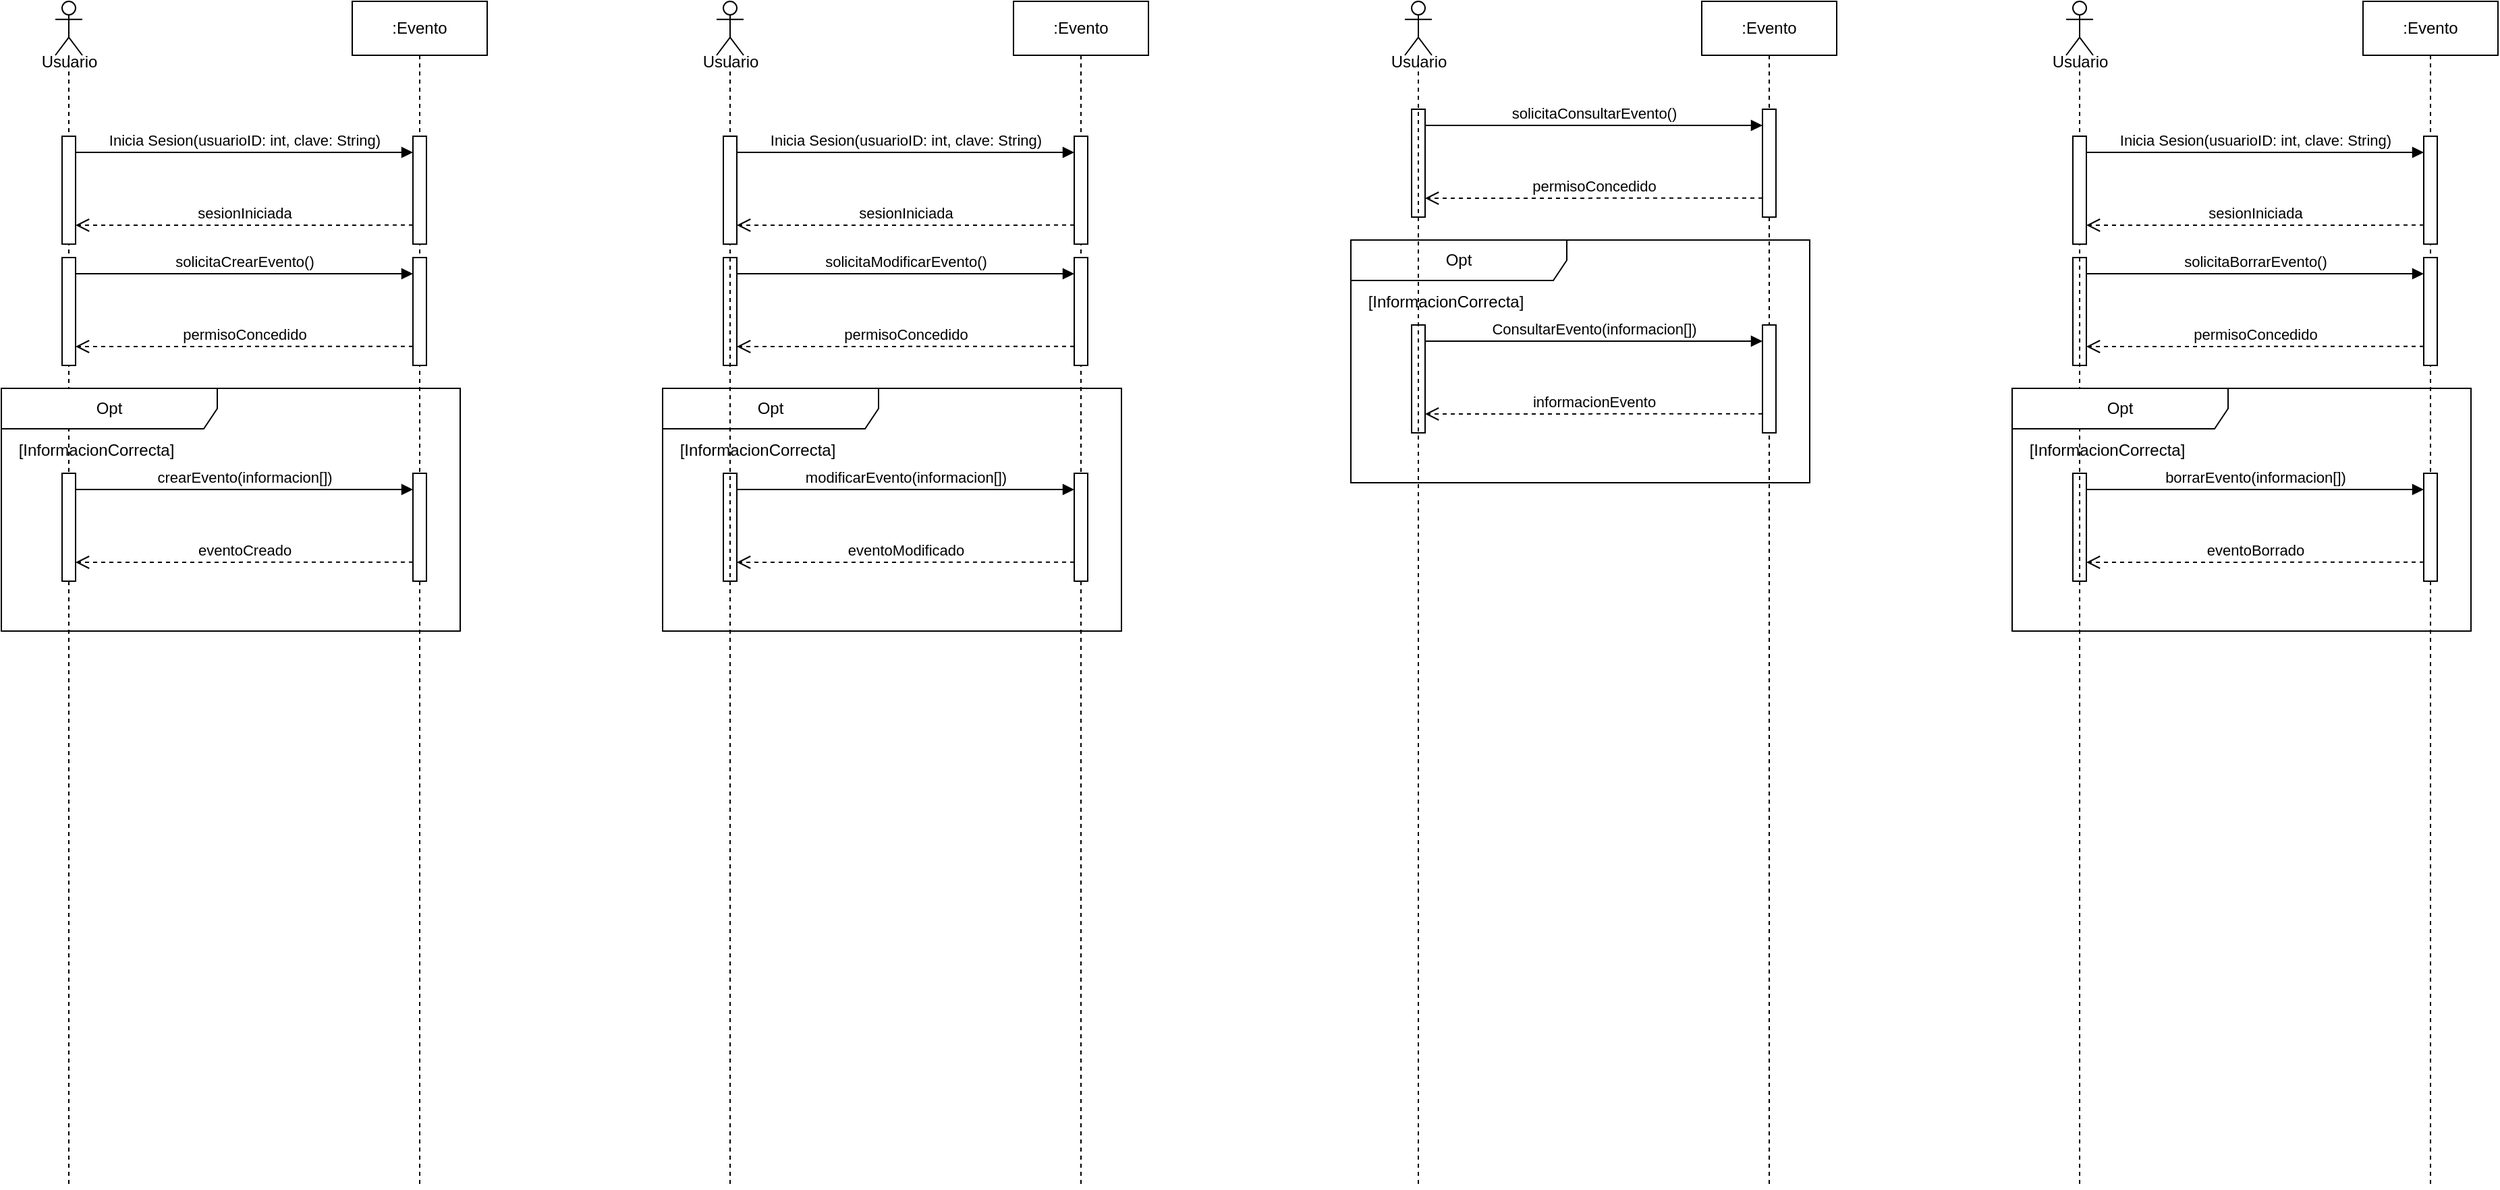 <mxfile version="21.6.1" type="device">
  <diagram name="Página-1" id="wV0-x5DOhrRxRAC7NEaw">
    <mxGraphModel dx="675" dy="398" grid="1" gridSize="10" guides="1" tooltips="1" connect="1" arrows="1" fold="1" page="1" pageScale="1" pageWidth="1169" pageHeight="827" math="0" shadow="0">
      <root>
        <mxCell id="0" />
        <mxCell id="1" parent="0" />
        <mxCell id="cW_ZX9Jc99plg21Cj8pE-101" value="" style="shape=umlLifeline;perimeter=lifelinePerimeter;whiteSpace=wrap;html=1;container=1;dropTarget=0;collapsible=0;recursiveResize=0;outlineConnect=0;portConstraint=eastwest;newEdgeStyle={&quot;edgeStyle&quot;:&quot;elbowEdgeStyle&quot;,&quot;elbow&quot;:&quot;vertical&quot;,&quot;curved&quot;:0,&quot;rounded&quot;:0};participant=umlActor;" vertex="1" parent="1">
          <mxGeometry x="40" y="360" width="20" height="880" as="geometry" />
        </mxCell>
        <mxCell id="cW_ZX9Jc99plg21Cj8pE-106" value="" style="html=1;points=[];perimeter=orthogonalPerimeter;outlineConnect=0;targetShapes=umlLifeline;portConstraint=eastwest;newEdgeStyle={&quot;edgeStyle&quot;:&quot;elbowEdgeStyle&quot;,&quot;elbow&quot;:&quot;vertical&quot;,&quot;curved&quot;:0,&quot;rounded&quot;:0};" vertex="1" parent="cW_ZX9Jc99plg21Cj8pE-101">
          <mxGeometry x="5" y="100.06" width="10" height="80" as="geometry" />
        </mxCell>
        <mxCell id="cW_ZX9Jc99plg21Cj8pE-102" value=":Evento" style="shape=umlLifeline;perimeter=lifelinePerimeter;whiteSpace=wrap;html=1;container=1;dropTarget=0;collapsible=0;recursiveResize=0;outlineConnect=0;portConstraint=eastwest;newEdgeStyle={&quot;edgeStyle&quot;:&quot;elbowEdgeStyle&quot;,&quot;elbow&quot;:&quot;vertical&quot;,&quot;curved&quot;:0,&quot;rounded&quot;:0};" vertex="1" parent="1">
          <mxGeometry x="260" y="360" width="100" height="880" as="geometry" />
        </mxCell>
        <mxCell id="cW_ZX9Jc99plg21Cj8pE-103" value="" style="html=1;points=[];perimeter=orthogonalPerimeter;outlineConnect=0;targetShapes=umlLifeline;portConstraint=eastwest;newEdgeStyle={&quot;edgeStyle&quot;:&quot;elbowEdgeStyle&quot;,&quot;elbow&quot;:&quot;vertical&quot;,&quot;curved&quot;:0,&quot;rounded&quot;:0};" vertex="1" parent="cW_ZX9Jc99plg21Cj8pE-102">
          <mxGeometry x="45" y="100.06" width="10" height="80" as="geometry" />
        </mxCell>
        <mxCell id="cW_ZX9Jc99plg21Cj8pE-105" value="sesionIniciada" style="html=1;verticalAlign=bottom;endArrow=open;dashed=1;endSize=8;edgeStyle=elbowEdgeStyle;elbow=vertical;curved=0;rounded=0;" edge="1" parent="cW_ZX9Jc99plg21Cj8pE-102">
          <mxGeometry relative="1" as="geometry">
            <mxPoint x="-205" y="166" as="targetPoint" />
            <mxPoint x="45" y="165.929" as="sourcePoint" />
          </mxGeometry>
        </mxCell>
        <mxCell id="cW_ZX9Jc99plg21Cj8pE-108" value="" style="html=1;points=[];perimeter=orthogonalPerimeter;outlineConnect=0;targetShapes=umlLifeline;portConstraint=eastwest;newEdgeStyle={&quot;edgeStyle&quot;:&quot;elbowEdgeStyle&quot;,&quot;elbow&quot;:&quot;vertical&quot;,&quot;curved&quot;:0,&quot;rounded&quot;:0};" vertex="1" parent="cW_ZX9Jc99plg21Cj8pE-102">
          <mxGeometry x="-215" y="190" width="10" height="80" as="geometry" />
        </mxCell>
        <mxCell id="cW_ZX9Jc99plg21Cj8pE-109" value="" style="html=1;points=[];perimeter=orthogonalPerimeter;outlineConnect=0;targetShapes=umlLifeline;portConstraint=eastwest;newEdgeStyle={&quot;edgeStyle&quot;:&quot;elbowEdgeStyle&quot;,&quot;elbow&quot;:&quot;vertical&quot;,&quot;curved&quot;:0,&quot;rounded&quot;:0};" vertex="1" parent="cW_ZX9Jc99plg21Cj8pE-102">
          <mxGeometry x="45" y="190" width="10" height="80" as="geometry" />
        </mxCell>
        <mxCell id="cW_ZX9Jc99plg21Cj8pE-110" value="permisoConcedido" style="html=1;verticalAlign=bottom;endArrow=open;dashed=1;endSize=8;edgeStyle=elbowEdgeStyle;elbow=vertical;curved=0;rounded=0;" edge="1" parent="cW_ZX9Jc99plg21Cj8pE-102">
          <mxGeometry relative="1" as="geometry">
            <mxPoint x="-205" y="255.94" as="targetPoint" />
            <mxPoint x="45" y="255.869" as="sourcePoint" />
          </mxGeometry>
        </mxCell>
        <mxCell id="cW_ZX9Jc99plg21Cj8pE-111" value="solicitaCrearEvento()" style="html=1;verticalAlign=bottom;endArrow=block;edgeStyle=elbowEdgeStyle;elbow=vertical;curved=0;rounded=0;" edge="1" parent="cW_ZX9Jc99plg21Cj8pE-102">
          <mxGeometry relative="1" as="geometry">
            <mxPoint x="-205.0" y="201.939" as="sourcePoint" />
            <mxPoint x="45" y="201.939" as="targetPoint" />
          </mxGeometry>
        </mxCell>
        <mxCell id="cW_ZX9Jc99plg21Cj8pE-112" value="" style="html=1;points=[];perimeter=orthogonalPerimeter;outlineConnect=0;targetShapes=umlLifeline;portConstraint=eastwest;newEdgeStyle={&quot;edgeStyle&quot;:&quot;elbowEdgeStyle&quot;,&quot;elbow&quot;:&quot;vertical&quot;,&quot;curved&quot;:0,&quot;rounded&quot;:0};" vertex="1" parent="cW_ZX9Jc99plg21Cj8pE-102">
          <mxGeometry x="-215" y="350" width="10" height="80" as="geometry" />
        </mxCell>
        <mxCell id="cW_ZX9Jc99plg21Cj8pE-113" value="" style="html=1;points=[];perimeter=orthogonalPerimeter;outlineConnect=0;targetShapes=umlLifeline;portConstraint=eastwest;newEdgeStyle={&quot;edgeStyle&quot;:&quot;elbowEdgeStyle&quot;,&quot;elbow&quot;:&quot;vertical&quot;,&quot;curved&quot;:0,&quot;rounded&quot;:0};" vertex="1" parent="cW_ZX9Jc99plg21Cj8pE-102">
          <mxGeometry x="45" y="350" width="10" height="80" as="geometry" />
        </mxCell>
        <mxCell id="cW_ZX9Jc99plg21Cj8pE-114" value="eventoCreado" style="html=1;verticalAlign=bottom;endArrow=open;dashed=1;endSize=8;edgeStyle=elbowEdgeStyle;elbow=vertical;curved=0;rounded=0;" edge="1" parent="cW_ZX9Jc99plg21Cj8pE-102">
          <mxGeometry relative="1" as="geometry">
            <mxPoint x="-205" y="415.94" as="targetPoint" />
            <mxPoint x="45" y="415.869" as="sourcePoint" />
          </mxGeometry>
        </mxCell>
        <mxCell id="cW_ZX9Jc99plg21Cj8pE-115" value="crearEvento(informacion[])" style="html=1;verticalAlign=bottom;endArrow=block;edgeStyle=elbowEdgeStyle;elbow=vertical;curved=0;rounded=0;" edge="1" parent="cW_ZX9Jc99plg21Cj8pE-102">
          <mxGeometry relative="1" as="geometry">
            <mxPoint x="-205.0" y="361.939" as="sourcePoint" />
            <mxPoint x="45" y="361.939" as="targetPoint" />
          </mxGeometry>
        </mxCell>
        <mxCell id="cW_ZX9Jc99plg21Cj8pE-104" value="Inicia Sesion(usuarioID: int, clave: String)" style="html=1;verticalAlign=bottom;endArrow=block;edgeStyle=elbowEdgeStyle;elbow=vertical;curved=0;rounded=0;" edge="1" parent="1">
          <mxGeometry relative="1" as="geometry">
            <mxPoint x="55.0" y="471.999" as="sourcePoint" />
            <mxPoint x="305" y="471.999" as="targetPoint" />
          </mxGeometry>
        </mxCell>
        <mxCell id="cW_ZX9Jc99plg21Cj8pE-107" value="Usuario" style="text;html=1;align=center;verticalAlign=middle;resizable=0;points=[];autosize=1;strokeColor=none;fillColor=none;" vertex="1" parent="1">
          <mxGeometry x="20" y="390" width="60" height="30" as="geometry" />
        </mxCell>
        <mxCell id="cW_ZX9Jc99plg21Cj8pE-116" value="Opt" style="shape=umlFrame;whiteSpace=wrap;html=1;pointerEvents=0;recursiveResize=0;container=1;collapsible=0;width=160;" vertex="1" parent="1">
          <mxGeometry y="647" width="340" height="180" as="geometry" />
        </mxCell>
        <mxCell id="cW_ZX9Jc99plg21Cj8pE-117" value="[InformacionCorrecta]" style="text;html=1;align=center;verticalAlign=middle;resizable=0;points=[];autosize=1;strokeColor=none;fillColor=none;" vertex="1" parent="cW_ZX9Jc99plg21Cj8pE-116">
          <mxGeometry y="31" width="140" height="30" as="geometry" />
        </mxCell>
        <mxCell id="cW_ZX9Jc99plg21Cj8pE-133" value="" style="html=1;points=[];perimeter=orthogonalPerimeter;outlineConnect=0;targetShapes=umlLifeline;portConstraint=eastwest;newEdgeStyle={&quot;edgeStyle&quot;:&quot;elbowEdgeStyle&quot;,&quot;elbow&quot;:&quot;vertical&quot;,&quot;curved&quot;:0,&quot;rounded&quot;:0};" vertex="1" parent="1">
          <mxGeometry x="535" y="460.06" width="10" height="80" as="geometry" />
        </mxCell>
        <mxCell id="cW_ZX9Jc99plg21Cj8pE-134" value="Inicia Sesion(usuarioID: int, clave: String)" style="html=1;verticalAlign=bottom;endArrow=block;edgeStyle=elbowEdgeStyle;elbow=vertical;curved=0;rounded=0;" edge="1" parent="1">
          <mxGeometry relative="1" as="geometry">
            <mxPoint x="545" y="471.999" as="sourcePoint" />
            <mxPoint x="795" y="471.999" as="targetPoint" />
          </mxGeometry>
        </mxCell>
        <mxCell id="cW_ZX9Jc99plg21Cj8pE-135" value="Usuario" style="text;html=1;align=center;verticalAlign=middle;resizable=0;points=[];autosize=1;strokeColor=none;fillColor=none;" vertex="1" parent="1">
          <mxGeometry x="510" y="390" width="60" height="30" as="geometry" />
        </mxCell>
        <mxCell id="cW_ZX9Jc99plg21Cj8pE-136" value="Opt" style="shape=umlFrame;whiteSpace=wrap;html=1;pointerEvents=0;recursiveResize=0;container=1;collapsible=0;width=160;" vertex="1" parent="1">
          <mxGeometry x="490" y="647" width="340" height="180" as="geometry" />
        </mxCell>
        <mxCell id="cW_ZX9Jc99plg21Cj8pE-137" value="[InformacionCorrecta]" style="text;html=1;align=center;verticalAlign=middle;resizable=0;points=[];autosize=1;strokeColor=none;fillColor=none;" vertex="1" parent="cW_ZX9Jc99plg21Cj8pE-136">
          <mxGeometry y="31" width="140" height="30" as="geometry" />
        </mxCell>
        <mxCell id="cW_ZX9Jc99plg21Cj8pE-138" value=":Evento" style="shape=umlLifeline;perimeter=lifelinePerimeter;whiteSpace=wrap;html=1;container=1;dropTarget=0;collapsible=0;recursiveResize=0;outlineConnect=0;portConstraint=eastwest;newEdgeStyle={&quot;edgeStyle&quot;:&quot;elbowEdgeStyle&quot;,&quot;elbow&quot;:&quot;vertical&quot;,&quot;curved&quot;:0,&quot;rounded&quot;:0};" vertex="1" parent="1">
          <mxGeometry x="750" y="360" width="100" height="880" as="geometry" />
        </mxCell>
        <mxCell id="cW_ZX9Jc99plg21Cj8pE-139" value="" style="html=1;points=[];perimeter=orthogonalPerimeter;outlineConnect=0;targetShapes=umlLifeline;portConstraint=eastwest;newEdgeStyle={&quot;edgeStyle&quot;:&quot;elbowEdgeStyle&quot;,&quot;elbow&quot;:&quot;vertical&quot;,&quot;curved&quot;:0,&quot;rounded&quot;:0};" vertex="1" parent="cW_ZX9Jc99plg21Cj8pE-138">
          <mxGeometry x="45" y="100.06" width="10" height="80" as="geometry" />
        </mxCell>
        <mxCell id="cW_ZX9Jc99plg21Cj8pE-140" value="sesionIniciada" style="html=1;verticalAlign=bottom;endArrow=open;dashed=1;endSize=8;edgeStyle=elbowEdgeStyle;elbow=vertical;curved=0;rounded=0;" edge="1" parent="cW_ZX9Jc99plg21Cj8pE-138">
          <mxGeometry relative="1" as="geometry">
            <mxPoint x="-205" y="166" as="targetPoint" />
            <mxPoint x="45" y="165.929" as="sourcePoint" />
          </mxGeometry>
        </mxCell>
        <mxCell id="cW_ZX9Jc99plg21Cj8pE-141" value="" style="html=1;points=[];perimeter=orthogonalPerimeter;outlineConnect=0;targetShapes=umlLifeline;portConstraint=eastwest;newEdgeStyle={&quot;edgeStyle&quot;:&quot;elbowEdgeStyle&quot;,&quot;elbow&quot;:&quot;vertical&quot;,&quot;curved&quot;:0,&quot;rounded&quot;:0};" vertex="1" parent="cW_ZX9Jc99plg21Cj8pE-138">
          <mxGeometry x="-215" y="190" width="10" height="80" as="geometry" />
        </mxCell>
        <mxCell id="cW_ZX9Jc99plg21Cj8pE-142" value="" style="html=1;points=[];perimeter=orthogonalPerimeter;outlineConnect=0;targetShapes=umlLifeline;portConstraint=eastwest;newEdgeStyle={&quot;edgeStyle&quot;:&quot;elbowEdgeStyle&quot;,&quot;elbow&quot;:&quot;vertical&quot;,&quot;curved&quot;:0,&quot;rounded&quot;:0};" vertex="1" parent="cW_ZX9Jc99plg21Cj8pE-138">
          <mxGeometry x="45" y="190" width="10" height="80" as="geometry" />
        </mxCell>
        <mxCell id="cW_ZX9Jc99plg21Cj8pE-143" value="permisoConcedido" style="html=1;verticalAlign=bottom;endArrow=open;dashed=1;endSize=8;edgeStyle=elbowEdgeStyle;elbow=vertical;curved=0;rounded=0;" edge="1" parent="cW_ZX9Jc99plg21Cj8pE-138">
          <mxGeometry relative="1" as="geometry">
            <mxPoint x="-205" y="255.94" as="targetPoint" />
            <mxPoint x="45" y="255.869" as="sourcePoint" />
          </mxGeometry>
        </mxCell>
        <mxCell id="cW_ZX9Jc99plg21Cj8pE-144" value="solicitaModificarEvento()" style="html=1;verticalAlign=bottom;endArrow=block;edgeStyle=elbowEdgeStyle;elbow=vertical;curved=0;rounded=0;" edge="1" parent="cW_ZX9Jc99plg21Cj8pE-138">
          <mxGeometry relative="1" as="geometry">
            <mxPoint x="-205.0" y="201.939" as="sourcePoint" />
            <mxPoint x="45" y="201.939" as="targetPoint" />
          </mxGeometry>
        </mxCell>
        <mxCell id="cW_ZX9Jc99plg21Cj8pE-145" value="" style="html=1;points=[];perimeter=orthogonalPerimeter;outlineConnect=0;targetShapes=umlLifeline;portConstraint=eastwest;newEdgeStyle={&quot;edgeStyle&quot;:&quot;elbowEdgeStyle&quot;,&quot;elbow&quot;:&quot;vertical&quot;,&quot;curved&quot;:0,&quot;rounded&quot;:0};" vertex="1" parent="cW_ZX9Jc99plg21Cj8pE-138">
          <mxGeometry x="-215" y="350" width="10" height="80" as="geometry" />
        </mxCell>
        <mxCell id="cW_ZX9Jc99plg21Cj8pE-146" value="" style="html=1;points=[];perimeter=orthogonalPerimeter;outlineConnect=0;targetShapes=umlLifeline;portConstraint=eastwest;newEdgeStyle={&quot;edgeStyle&quot;:&quot;elbowEdgeStyle&quot;,&quot;elbow&quot;:&quot;vertical&quot;,&quot;curved&quot;:0,&quot;rounded&quot;:0};" vertex="1" parent="cW_ZX9Jc99plg21Cj8pE-138">
          <mxGeometry x="45" y="350" width="10" height="80" as="geometry" />
        </mxCell>
        <mxCell id="cW_ZX9Jc99plg21Cj8pE-147" value="eventoModificado" style="html=1;verticalAlign=bottom;endArrow=open;dashed=1;endSize=8;edgeStyle=elbowEdgeStyle;elbow=vertical;curved=0;rounded=0;" edge="1" parent="cW_ZX9Jc99plg21Cj8pE-138">
          <mxGeometry relative="1" as="geometry">
            <mxPoint x="-205" y="415.94" as="targetPoint" />
            <mxPoint x="45" y="415.869" as="sourcePoint" />
          </mxGeometry>
        </mxCell>
        <mxCell id="cW_ZX9Jc99plg21Cj8pE-148" value="modificarEvento(informacion[])" style="html=1;verticalAlign=bottom;endArrow=block;edgeStyle=elbowEdgeStyle;elbow=vertical;curved=0;rounded=0;" edge="1" parent="cW_ZX9Jc99plg21Cj8pE-138">
          <mxGeometry relative="1" as="geometry">
            <mxPoint x="-205.0" y="361.939" as="sourcePoint" />
            <mxPoint x="45" y="361.939" as="targetPoint" />
          </mxGeometry>
        </mxCell>
        <mxCell id="cW_ZX9Jc99plg21Cj8pE-149" value="" style="shape=umlLifeline;perimeter=lifelinePerimeter;whiteSpace=wrap;html=1;container=1;dropTarget=0;collapsible=0;recursiveResize=0;outlineConnect=0;portConstraint=eastwest;newEdgeStyle={&quot;edgeStyle&quot;:&quot;elbowEdgeStyle&quot;,&quot;elbow&quot;:&quot;vertical&quot;,&quot;curved&quot;:0,&quot;rounded&quot;:0};participant=umlActor;" vertex="1" parent="1">
          <mxGeometry x="530" y="360" width="20" height="880" as="geometry" />
        </mxCell>
        <mxCell id="cW_ZX9Jc99plg21Cj8pE-150" value="" style="html=1;points=[];perimeter=orthogonalPerimeter;outlineConnect=0;targetShapes=umlLifeline;portConstraint=eastwest;newEdgeStyle={&quot;edgeStyle&quot;:&quot;elbowEdgeStyle&quot;,&quot;elbow&quot;:&quot;vertical&quot;,&quot;curved&quot;:0,&quot;rounded&quot;:0};" vertex="1" parent="cW_ZX9Jc99plg21Cj8pE-149">
          <mxGeometry x="5" y="100.06" width="10" height="80" as="geometry" />
        </mxCell>
        <mxCell id="cW_ZX9Jc99plg21Cj8pE-153" value="Usuario" style="text;html=1;align=center;verticalAlign=middle;resizable=0;points=[];autosize=1;strokeColor=none;fillColor=none;" vertex="1" parent="1">
          <mxGeometry x="1020" y="390" width="60" height="30" as="geometry" />
        </mxCell>
        <mxCell id="cW_ZX9Jc99plg21Cj8pE-154" value="Opt" style="shape=umlFrame;whiteSpace=wrap;html=1;pointerEvents=0;recursiveResize=0;container=1;collapsible=0;width=160;" vertex="1" parent="1">
          <mxGeometry x="1000" y="537" width="340" height="180" as="geometry" />
        </mxCell>
        <mxCell id="cW_ZX9Jc99plg21Cj8pE-155" value="[InformacionCorrecta]" style="text;html=1;align=center;verticalAlign=middle;resizable=0;points=[];autosize=1;strokeColor=none;fillColor=none;" vertex="1" parent="cW_ZX9Jc99plg21Cj8pE-154">
          <mxGeometry y="31" width="140" height="30" as="geometry" />
        </mxCell>
        <mxCell id="cW_ZX9Jc99plg21Cj8pE-156" value=":Evento" style="shape=umlLifeline;perimeter=lifelinePerimeter;whiteSpace=wrap;html=1;container=1;dropTarget=0;collapsible=0;recursiveResize=0;outlineConnect=0;portConstraint=eastwest;newEdgeStyle={&quot;edgeStyle&quot;:&quot;elbowEdgeStyle&quot;,&quot;elbow&quot;:&quot;vertical&quot;,&quot;curved&quot;:0,&quot;rounded&quot;:0};" vertex="1" parent="1">
          <mxGeometry x="1260" y="360" width="100" height="880" as="geometry" />
        </mxCell>
        <mxCell id="cW_ZX9Jc99plg21Cj8pE-159" value="" style="html=1;points=[];perimeter=orthogonalPerimeter;outlineConnect=0;targetShapes=umlLifeline;portConstraint=eastwest;newEdgeStyle={&quot;edgeStyle&quot;:&quot;elbowEdgeStyle&quot;,&quot;elbow&quot;:&quot;vertical&quot;,&quot;curved&quot;:0,&quot;rounded&quot;:0};" vertex="1" parent="cW_ZX9Jc99plg21Cj8pE-156">
          <mxGeometry x="-215" y="80" width="10" height="80" as="geometry" />
        </mxCell>
        <mxCell id="cW_ZX9Jc99plg21Cj8pE-160" value="" style="html=1;points=[];perimeter=orthogonalPerimeter;outlineConnect=0;targetShapes=umlLifeline;portConstraint=eastwest;newEdgeStyle={&quot;edgeStyle&quot;:&quot;elbowEdgeStyle&quot;,&quot;elbow&quot;:&quot;vertical&quot;,&quot;curved&quot;:0,&quot;rounded&quot;:0};" vertex="1" parent="cW_ZX9Jc99plg21Cj8pE-156">
          <mxGeometry x="45" y="80" width="10" height="80" as="geometry" />
        </mxCell>
        <mxCell id="cW_ZX9Jc99plg21Cj8pE-161" value="permisoConcedido" style="html=1;verticalAlign=bottom;endArrow=open;dashed=1;endSize=8;edgeStyle=elbowEdgeStyle;elbow=vertical;curved=0;rounded=0;" edge="1" parent="cW_ZX9Jc99plg21Cj8pE-156">
          <mxGeometry relative="1" as="geometry">
            <mxPoint x="-205" y="145.94" as="targetPoint" />
            <mxPoint x="45" y="145.869" as="sourcePoint" />
          </mxGeometry>
        </mxCell>
        <mxCell id="cW_ZX9Jc99plg21Cj8pE-162" value="solicitaConsultarEvento()" style="html=1;verticalAlign=bottom;endArrow=block;edgeStyle=elbowEdgeStyle;elbow=vertical;curved=0;rounded=0;" edge="1" parent="cW_ZX9Jc99plg21Cj8pE-156">
          <mxGeometry x="-0.0" relative="1" as="geometry">
            <mxPoint x="-205.0" y="91.939" as="sourcePoint" />
            <mxPoint x="45" y="91.939" as="targetPoint" />
            <mxPoint as="offset" />
          </mxGeometry>
        </mxCell>
        <mxCell id="cW_ZX9Jc99plg21Cj8pE-163" value="" style="html=1;points=[];perimeter=orthogonalPerimeter;outlineConnect=0;targetShapes=umlLifeline;portConstraint=eastwest;newEdgeStyle={&quot;edgeStyle&quot;:&quot;elbowEdgeStyle&quot;,&quot;elbow&quot;:&quot;vertical&quot;,&quot;curved&quot;:0,&quot;rounded&quot;:0};" vertex="1" parent="cW_ZX9Jc99plg21Cj8pE-156">
          <mxGeometry x="-215" y="240" width="10" height="80" as="geometry" />
        </mxCell>
        <mxCell id="cW_ZX9Jc99plg21Cj8pE-164" value="" style="html=1;points=[];perimeter=orthogonalPerimeter;outlineConnect=0;targetShapes=umlLifeline;portConstraint=eastwest;newEdgeStyle={&quot;edgeStyle&quot;:&quot;elbowEdgeStyle&quot;,&quot;elbow&quot;:&quot;vertical&quot;,&quot;curved&quot;:0,&quot;rounded&quot;:0};" vertex="1" parent="cW_ZX9Jc99plg21Cj8pE-156">
          <mxGeometry x="45" y="240" width="10" height="80" as="geometry" />
        </mxCell>
        <mxCell id="cW_ZX9Jc99plg21Cj8pE-165" value="informacionEvento" style="html=1;verticalAlign=bottom;endArrow=open;dashed=1;endSize=8;edgeStyle=elbowEdgeStyle;elbow=vertical;curved=0;rounded=0;" edge="1" parent="cW_ZX9Jc99plg21Cj8pE-156">
          <mxGeometry relative="1" as="geometry">
            <mxPoint x="-205" y="305.94" as="targetPoint" />
            <mxPoint x="45" y="305.869" as="sourcePoint" />
          </mxGeometry>
        </mxCell>
        <mxCell id="cW_ZX9Jc99plg21Cj8pE-166" value="ConsultarEvento(informacion[])" style="html=1;verticalAlign=bottom;endArrow=block;edgeStyle=elbowEdgeStyle;elbow=vertical;curved=0;rounded=0;" edge="1" parent="cW_ZX9Jc99plg21Cj8pE-156">
          <mxGeometry relative="1" as="geometry">
            <mxPoint x="-205.0" y="251.939" as="sourcePoint" />
            <mxPoint x="45" y="251.939" as="targetPoint" />
          </mxGeometry>
        </mxCell>
        <mxCell id="cW_ZX9Jc99plg21Cj8pE-167" value="" style="shape=umlLifeline;perimeter=lifelinePerimeter;whiteSpace=wrap;html=1;container=1;dropTarget=0;collapsible=0;recursiveResize=0;outlineConnect=0;portConstraint=eastwest;newEdgeStyle={&quot;edgeStyle&quot;:&quot;elbowEdgeStyle&quot;,&quot;elbow&quot;:&quot;vertical&quot;,&quot;curved&quot;:0,&quot;rounded&quot;:0};participant=umlActor;" vertex="1" parent="1">
          <mxGeometry x="1040" y="360" width="20" height="880" as="geometry" />
        </mxCell>
        <mxCell id="cW_ZX9Jc99plg21Cj8pE-185" value=":Evento" style="shape=umlLifeline;perimeter=lifelinePerimeter;whiteSpace=wrap;html=1;container=1;dropTarget=0;collapsible=0;recursiveResize=0;outlineConnect=0;portConstraint=eastwest;newEdgeStyle={&quot;edgeStyle&quot;:&quot;elbowEdgeStyle&quot;,&quot;elbow&quot;:&quot;vertical&quot;,&quot;curved&quot;:0,&quot;rounded&quot;:0};" vertex="1" parent="1">
          <mxGeometry x="1750" y="360" width="100" height="880" as="geometry" />
        </mxCell>
        <mxCell id="cW_ZX9Jc99plg21Cj8pE-186" value="" style="html=1;points=[];perimeter=orthogonalPerimeter;outlineConnect=0;targetShapes=umlLifeline;portConstraint=eastwest;newEdgeStyle={&quot;edgeStyle&quot;:&quot;elbowEdgeStyle&quot;,&quot;elbow&quot;:&quot;vertical&quot;,&quot;curved&quot;:0,&quot;rounded&quot;:0};" vertex="1" parent="cW_ZX9Jc99plg21Cj8pE-185">
          <mxGeometry x="45" y="100.06" width="10" height="80" as="geometry" />
        </mxCell>
        <mxCell id="cW_ZX9Jc99plg21Cj8pE-187" value="sesionIniciada" style="html=1;verticalAlign=bottom;endArrow=open;dashed=1;endSize=8;edgeStyle=elbowEdgeStyle;elbow=vertical;curved=0;rounded=0;" edge="1" parent="cW_ZX9Jc99plg21Cj8pE-185">
          <mxGeometry relative="1" as="geometry">
            <mxPoint x="-205" y="166" as="targetPoint" />
            <mxPoint x="45" y="165.929" as="sourcePoint" />
          </mxGeometry>
        </mxCell>
        <mxCell id="cW_ZX9Jc99plg21Cj8pE-188" value="" style="html=1;points=[];perimeter=orthogonalPerimeter;outlineConnect=0;targetShapes=umlLifeline;portConstraint=eastwest;newEdgeStyle={&quot;edgeStyle&quot;:&quot;elbowEdgeStyle&quot;,&quot;elbow&quot;:&quot;vertical&quot;,&quot;curved&quot;:0,&quot;rounded&quot;:0};" vertex="1" parent="cW_ZX9Jc99plg21Cj8pE-185">
          <mxGeometry x="-215" y="190" width="10" height="80" as="geometry" />
        </mxCell>
        <mxCell id="cW_ZX9Jc99plg21Cj8pE-189" value="" style="html=1;points=[];perimeter=orthogonalPerimeter;outlineConnect=0;targetShapes=umlLifeline;portConstraint=eastwest;newEdgeStyle={&quot;edgeStyle&quot;:&quot;elbowEdgeStyle&quot;,&quot;elbow&quot;:&quot;vertical&quot;,&quot;curved&quot;:0,&quot;rounded&quot;:0};" vertex="1" parent="cW_ZX9Jc99plg21Cj8pE-185">
          <mxGeometry x="45" y="190" width="10" height="80" as="geometry" />
        </mxCell>
        <mxCell id="cW_ZX9Jc99plg21Cj8pE-190" value="permisoConcedido" style="html=1;verticalAlign=bottom;endArrow=open;dashed=1;endSize=8;edgeStyle=elbowEdgeStyle;elbow=vertical;curved=0;rounded=0;" edge="1" parent="cW_ZX9Jc99plg21Cj8pE-185">
          <mxGeometry relative="1" as="geometry">
            <mxPoint x="-205" y="255.94" as="targetPoint" />
            <mxPoint x="45" y="255.869" as="sourcePoint" />
          </mxGeometry>
        </mxCell>
        <mxCell id="cW_ZX9Jc99plg21Cj8pE-191" value="solicitaBorrarEvento()" style="html=1;verticalAlign=bottom;endArrow=block;edgeStyle=elbowEdgeStyle;elbow=vertical;curved=0;rounded=0;" edge="1" parent="cW_ZX9Jc99plg21Cj8pE-185">
          <mxGeometry relative="1" as="geometry">
            <mxPoint x="-205.0" y="201.939" as="sourcePoint" />
            <mxPoint x="45" y="201.939" as="targetPoint" />
          </mxGeometry>
        </mxCell>
        <mxCell id="cW_ZX9Jc99plg21Cj8pE-192" value="" style="html=1;points=[];perimeter=orthogonalPerimeter;outlineConnect=0;targetShapes=umlLifeline;portConstraint=eastwest;newEdgeStyle={&quot;edgeStyle&quot;:&quot;elbowEdgeStyle&quot;,&quot;elbow&quot;:&quot;vertical&quot;,&quot;curved&quot;:0,&quot;rounded&quot;:0};" vertex="1" parent="cW_ZX9Jc99plg21Cj8pE-185">
          <mxGeometry x="-215" y="350" width="10" height="80" as="geometry" />
        </mxCell>
        <mxCell id="cW_ZX9Jc99plg21Cj8pE-193" value="" style="html=1;points=[];perimeter=orthogonalPerimeter;outlineConnect=0;targetShapes=umlLifeline;portConstraint=eastwest;newEdgeStyle={&quot;edgeStyle&quot;:&quot;elbowEdgeStyle&quot;,&quot;elbow&quot;:&quot;vertical&quot;,&quot;curved&quot;:0,&quot;rounded&quot;:0};" vertex="1" parent="cW_ZX9Jc99plg21Cj8pE-185">
          <mxGeometry x="45" y="350" width="10" height="80" as="geometry" />
        </mxCell>
        <mxCell id="cW_ZX9Jc99plg21Cj8pE-194" value="eventoBorrado" style="html=1;verticalAlign=bottom;endArrow=open;dashed=1;endSize=8;edgeStyle=elbowEdgeStyle;elbow=vertical;curved=0;rounded=0;" edge="1" parent="cW_ZX9Jc99plg21Cj8pE-185">
          <mxGeometry relative="1" as="geometry">
            <mxPoint x="-205" y="415.94" as="targetPoint" />
            <mxPoint x="45" y="415.869" as="sourcePoint" />
          </mxGeometry>
        </mxCell>
        <mxCell id="cW_ZX9Jc99plg21Cj8pE-195" value="borrarEvento(informacion[])" style="html=1;verticalAlign=bottom;endArrow=block;edgeStyle=elbowEdgeStyle;elbow=vertical;curved=0;rounded=0;" edge="1" parent="cW_ZX9Jc99plg21Cj8pE-185">
          <mxGeometry relative="1" as="geometry">
            <mxPoint x="-205.0" y="361.939" as="sourcePoint" />
            <mxPoint x="45" y="361.939" as="targetPoint" />
          </mxGeometry>
        </mxCell>
        <mxCell id="cW_ZX9Jc99plg21Cj8pE-196" value="" style="shape=umlLifeline;perimeter=lifelinePerimeter;whiteSpace=wrap;html=1;container=1;dropTarget=0;collapsible=0;recursiveResize=0;outlineConnect=0;portConstraint=eastwest;newEdgeStyle={&quot;edgeStyle&quot;:&quot;elbowEdgeStyle&quot;,&quot;elbow&quot;:&quot;vertical&quot;,&quot;curved&quot;:0,&quot;rounded&quot;:0};participant=umlActor;" vertex="1" parent="1">
          <mxGeometry x="1530" y="360" width="20" height="880" as="geometry" />
        </mxCell>
        <mxCell id="cW_ZX9Jc99plg21Cj8pE-197" value="" style="html=1;points=[];perimeter=orthogonalPerimeter;outlineConnect=0;targetShapes=umlLifeline;portConstraint=eastwest;newEdgeStyle={&quot;edgeStyle&quot;:&quot;elbowEdgeStyle&quot;,&quot;elbow&quot;:&quot;vertical&quot;,&quot;curved&quot;:0,&quot;rounded&quot;:0};" vertex="1" parent="cW_ZX9Jc99plg21Cj8pE-196">
          <mxGeometry x="5" y="100.06" width="10" height="80" as="geometry" />
        </mxCell>
        <mxCell id="cW_ZX9Jc99plg21Cj8pE-198" value="" style="html=1;points=[];perimeter=orthogonalPerimeter;outlineConnect=0;targetShapes=umlLifeline;portConstraint=eastwest;newEdgeStyle={&quot;edgeStyle&quot;:&quot;elbowEdgeStyle&quot;,&quot;elbow&quot;:&quot;vertical&quot;,&quot;curved&quot;:0,&quot;rounded&quot;:0};" vertex="1" parent="1">
          <mxGeometry x="1535" y="460.06" width="10" height="80" as="geometry" />
        </mxCell>
        <mxCell id="cW_ZX9Jc99plg21Cj8pE-199" value="Inicia Sesion(usuarioID: int, clave: String)" style="html=1;verticalAlign=bottom;endArrow=block;edgeStyle=elbowEdgeStyle;elbow=vertical;curved=0;rounded=0;" edge="1" parent="1">
          <mxGeometry relative="1" as="geometry">
            <mxPoint x="1545" y="471.999" as="sourcePoint" />
            <mxPoint x="1795" y="471.999" as="targetPoint" />
          </mxGeometry>
        </mxCell>
        <mxCell id="cW_ZX9Jc99plg21Cj8pE-200" value="Usuario" style="text;html=1;align=center;verticalAlign=middle;resizable=0;points=[];autosize=1;strokeColor=none;fillColor=none;" vertex="1" parent="1">
          <mxGeometry x="1510" y="390" width="60" height="30" as="geometry" />
        </mxCell>
        <mxCell id="cW_ZX9Jc99plg21Cj8pE-201" value="Opt" style="shape=umlFrame;whiteSpace=wrap;html=1;pointerEvents=0;recursiveResize=0;container=1;collapsible=0;width=160;" vertex="1" parent="1">
          <mxGeometry x="1490" y="647" width="340" height="180" as="geometry" />
        </mxCell>
        <mxCell id="cW_ZX9Jc99plg21Cj8pE-202" value="[InformacionCorrecta]" style="text;html=1;align=center;verticalAlign=middle;resizable=0;points=[];autosize=1;strokeColor=none;fillColor=none;" vertex="1" parent="cW_ZX9Jc99plg21Cj8pE-201">
          <mxGeometry y="31" width="140" height="30" as="geometry" />
        </mxCell>
      </root>
    </mxGraphModel>
  </diagram>
</mxfile>
